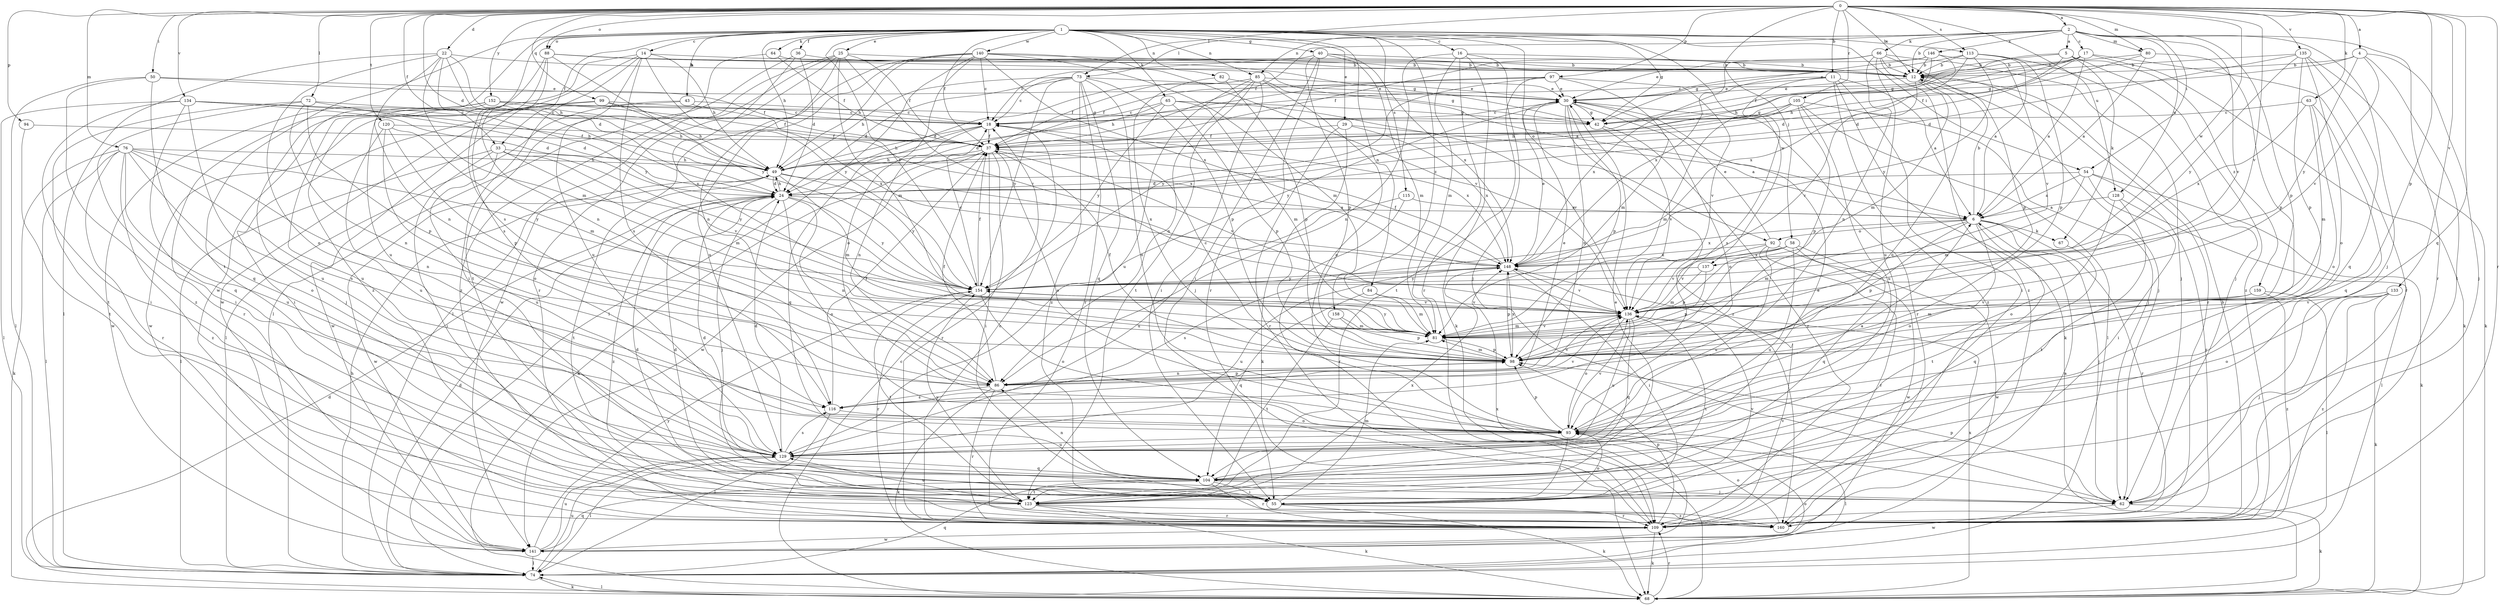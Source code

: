 strict digraph  {
0;
1;
2;
4;
5;
6;
11;
12;
14;
16;
17;
18;
22;
24;
25;
29;
30;
33;
36;
37;
40;
42;
43;
49;
50;
54;
55;
58;
62;
63;
64;
65;
66;
67;
68;
72;
73;
74;
76;
80;
81;
82;
84;
85;
86;
88;
92;
93;
94;
97;
98;
99;
104;
105;
109;
113;
115;
116;
120;
123;
128;
129;
133;
134;
135;
136;
137;
140;
141;
146;
148;
152;
154;
158;
159;
160;
0 -> 2  [label=a];
0 -> 4  [label=a];
0 -> 11  [label=b];
0 -> 12  [label=b];
0 -> 22  [label=d];
0 -> 24  [label=d];
0 -> 33  [label=f];
0 -> 50  [label=i];
0 -> 54  [label=i];
0 -> 58  [label=j];
0 -> 63  [label=k];
0 -> 72  [label=l];
0 -> 73  [label=l];
0 -> 76  [label=m];
0 -> 80  [label=m];
0 -> 88  [label=o];
0 -> 94  [label=p];
0 -> 97  [label=p];
0 -> 98  [label=p];
0 -> 99  [label=q];
0 -> 104  [label=q];
0 -> 105  [label=r];
0 -> 109  [label=r];
0 -> 113  [label=s];
0 -> 120  [label=t];
0 -> 128  [label=u];
0 -> 133  [label=v];
0 -> 134  [label=v];
0 -> 135  [label=v];
0 -> 136  [label=v];
0 -> 137  [label=w];
0 -> 152  [label=y];
1 -> 14  [label=c];
1 -> 16  [label=c];
1 -> 25  [label=e];
1 -> 29  [label=e];
1 -> 33  [label=f];
1 -> 36  [label=f];
1 -> 37  [label=f];
1 -> 40  [label=g];
1 -> 42  [label=g];
1 -> 43  [label=h];
1 -> 49  [label=h];
1 -> 54  [label=i];
1 -> 64  [label=k];
1 -> 65  [label=k];
1 -> 82  [label=n];
1 -> 84  [label=n];
1 -> 85  [label=n];
1 -> 88  [label=o];
1 -> 92  [label=o];
1 -> 113  [label=s];
1 -> 115  [label=s];
1 -> 116  [label=s];
1 -> 123  [label=t];
1 -> 137  [label=w];
1 -> 140  [label=w];
1 -> 141  [label=w];
1 -> 154  [label=y];
1 -> 158  [label=z];
2 -> 5  [label=a];
2 -> 12  [label=b];
2 -> 17  [label=c];
2 -> 37  [label=f];
2 -> 62  [label=j];
2 -> 66  [label=k];
2 -> 73  [label=l];
2 -> 80  [label=m];
2 -> 85  [label=n];
2 -> 98  [label=p];
2 -> 109  [label=r];
2 -> 128  [label=u];
2 -> 136  [label=v];
2 -> 146  [label=x];
4 -> 12  [label=b];
4 -> 42  [label=g];
4 -> 62  [label=j];
4 -> 123  [label=t];
4 -> 136  [label=v];
4 -> 154  [label=y];
5 -> 12  [label=b];
5 -> 18  [label=c];
5 -> 24  [label=d];
5 -> 67  [label=k];
5 -> 159  [label=z];
5 -> 160  [label=z];
6 -> 12  [label=b];
6 -> 62  [label=j];
6 -> 67  [label=k];
6 -> 81  [label=m];
6 -> 92  [label=o];
6 -> 93  [label=o];
6 -> 98  [label=p];
6 -> 109  [label=r];
6 -> 123  [label=t];
6 -> 148  [label=x];
11 -> 6  [label=a];
11 -> 30  [label=e];
11 -> 55  [label=i];
11 -> 68  [label=k];
11 -> 116  [label=s];
11 -> 148  [label=x];
11 -> 160  [label=z];
12 -> 30  [label=e];
12 -> 62  [label=j];
12 -> 81  [label=m];
12 -> 93  [label=o];
12 -> 109  [label=r];
12 -> 136  [label=v];
14 -> 12  [label=b];
14 -> 49  [label=h];
14 -> 55  [label=i];
14 -> 116  [label=s];
14 -> 129  [label=u];
14 -> 141  [label=w];
14 -> 154  [label=y];
14 -> 160  [label=z];
16 -> 12  [label=b];
16 -> 62  [label=j];
16 -> 68  [label=k];
16 -> 81  [label=m];
16 -> 86  [label=n];
16 -> 109  [label=r];
17 -> 6  [label=a];
17 -> 12  [label=b];
17 -> 24  [label=d];
17 -> 42  [label=g];
17 -> 49  [label=h];
17 -> 68  [label=k];
17 -> 109  [label=r];
18 -> 37  [label=f];
18 -> 49  [label=h];
18 -> 86  [label=n];
18 -> 104  [label=q];
18 -> 148  [label=x];
22 -> 12  [label=b];
22 -> 24  [label=d];
22 -> 49  [label=h];
22 -> 74  [label=l];
22 -> 81  [label=m];
22 -> 86  [label=n];
22 -> 93  [label=o];
22 -> 154  [label=y];
24 -> 6  [label=a];
24 -> 49  [label=h];
24 -> 62  [label=j];
24 -> 86  [label=n];
24 -> 93  [label=o];
24 -> 154  [label=y];
24 -> 160  [label=z];
25 -> 12  [label=b];
25 -> 37  [label=f];
25 -> 74  [label=l];
25 -> 81  [label=m];
25 -> 86  [label=n];
25 -> 109  [label=r];
25 -> 136  [label=v];
25 -> 160  [label=z];
29 -> 6  [label=a];
29 -> 37  [label=f];
29 -> 68  [label=k];
29 -> 109  [label=r];
29 -> 148  [label=x];
30 -> 18  [label=c];
30 -> 42  [label=g];
30 -> 86  [label=n];
30 -> 93  [label=o];
30 -> 98  [label=p];
30 -> 109  [label=r];
30 -> 154  [label=y];
30 -> 160  [label=z];
33 -> 49  [label=h];
33 -> 55  [label=i];
33 -> 74  [label=l];
33 -> 81  [label=m];
33 -> 129  [label=u];
33 -> 136  [label=v];
33 -> 154  [label=y];
36 -> 12  [label=b];
36 -> 24  [label=d];
36 -> 74  [label=l];
36 -> 136  [label=v];
37 -> 49  [label=h];
37 -> 55  [label=i];
37 -> 68  [label=k];
37 -> 93  [label=o];
37 -> 109  [label=r];
37 -> 136  [label=v];
37 -> 141  [label=w];
40 -> 12  [label=b];
40 -> 18  [label=c];
40 -> 55  [label=i];
40 -> 81  [label=m];
40 -> 98  [label=p];
40 -> 109  [label=r];
40 -> 148  [label=x];
42 -> 109  [label=r];
42 -> 136  [label=v];
43 -> 18  [label=c];
43 -> 74  [label=l];
43 -> 141  [label=w];
43 -> 148  [label=x];
49 -> 24  [label=d];
49 -> 81  [label=m];
49 -> 123  [label=t];
49 -> 141  [label=w];
49 -> 148  [label=x];
49 -> 154  [label=y];
50 -> 30  [label=e];
50 -> 37  [label=f];
50 -> 74  [label=l];
50 -> 104  [label=q];
50 -> 160  [label=z];
54 -> 6  [label=a];
54 -> 24  [label=d];
54 -> 55  [label=i];
54 -> 68  [label=k];
54 -> 81  [label=m];
54 -> 109  [label=r];
55 -> 24  [label=d];
55 -> 68  [label=k];
55 -> 81  [label=m];
55 -> 93  [label=o];
55 -> 109  [label=r];
55 -> 136  [label=v];
58 -> 98  [label=p];
58 -> 104  [label=q];
58 -> 129  [label=u];
58 -> 136  [label=v];
58 -> 141  [label=w];
58 -> 148  [label=x];
62 -> 68  [label=k];
62 -> 98  [label=p];
62 -> 141  [label=w];
63 -> 18  [label=c];
63 -> 81  [label=m];
63 -> 93  [label=o];
63 -> 104  [label=q];
63 -> 148  [label=x];
64 -> 12  [label=b];
64 -> 37  [label=f];
64 -> 123  [label=t];
65 -> 18  [label=c];
65 -> 24  [label=d];
65 -> 42  [label=g];
65 -> 81  [label=m];
65 -> 98  [label=p];
65 -> 136  [label=v];
65 -> 154  [label=y];
66 -> 12  [label=b];
66 -> 37  [label=f];
66 -> 62  [label=j];
66 -> 86  [label=n];
66 -> 98  [label=p];
66 -> 129  [label=u];
66 -> 148  [label=x];
66 -> 160  [label=z];
67 -> 104  [label=q];
68 -> 18  [label=c];
68 -> 24  [label=d];
68 -> 74  [label=l];
68 -> 109  [label=r];
68 -> 148  [label=x];
72 -> 18  [label=c];
72 -> 24  [label=d];
72 -> 55  [label=i];
72 -> 86  [label=n];
72 -> 98  [label=p];
72 -> 123  [label=t];
73 -> 18  [label=c];
73 -> 24  [label=d];
73 -> 30  [label=e];
73 -> 49  [label=h];
73 -> 93  [label=o];
73 -> 98  [label=p];
73 -> 104  [label=q];
73 -> 109  [label=r];
73 -> 154  [label=y];
73 -> 160  [label=z];
74 -> 24  [label=d];
74 -> 49  [label=h];
74 -> 68  [label=k];
74 -> 93  [label=o];
74 -> 104  [label=q];
74 -> 129  [label=u];
76 -> 49  [label=h];
76 -> 68  [label=k];
76 -> 74  [label=l];
76 -> 86  [label=n];
76 -> 93  [label=o];
76 -> 109  [label=r];
76 -> 116  [label=s];
76 -> 129  [label=u];
76 -> 154  [label=y];
76 -> 160  [label=z];
80 -> 6  [label=a];
80 -> 12  [label=b];
80 -> 37  [label=f];
80 -> 98  [label=p];
81 -> 98  [label=p];
81 -> 136  [label=v];
81 -> 154  [label=y];
82 -> 30  [label=e];
82 -> 62  [label=j];
82 -> 98  [label=p];
84 -> 81  [label=m];
84 -> 104  [label=q];
84 -> 136  [label=v];
85 -> 24  [label=d];
85 -> 30  [label=e];
85 -> 37  [label=f];
85 -> 42  [label=g];
85 -> 55  [label=i];
85 -> 86  [label=n];
85 -> 93  [label=o];
85 -> 123  [label=t];
85 -> 129  [label=u];
86 -> 30  [label=e];
86 -> 37  [label=f];
86 -> 68  [label=k];
86 -> 98  [label=p];
86 -> 109  [label=r];
86 -> 116  [label=s];
86 -> 136  [label=v];
88 -> 6  [label=a];
88 -> 12  [label=b];
88 -> 42  [label=g];
88 -> 86  [label=n];
88 -> 116  [label=s];
88 -> 129  [label=u];
88 -> 154  [label=y];
92 -> 30  [label=e];
92 -> 109  [label=r];
92 -> 129  [label=u];
92 -> 136  [label=v];
92 -> 141  [label=w];
92 -> 148  [label=x];
93 -> 6  [label=a];
93 -> 55  [label=i];
93 -> 74  [label=l];
93 -> 98  [label=p];
93 -> 129  [label=u];
93 -> 136  [label=v];
94 -> 37  [label=f];
94 -> 123  [label=t];
97 -> 30  [label=e];
97 -> 37  [label=f];
97 -> 49  [label=h];
97 -> 81  [label=m];
97 -> 123  [label=t];
97 -> 136  [label=v];
97 -> 154  [label=y];
98 -> 18  [label=c];
98 -> 37  [label=f];
98 -> 81  [label=m];
98 -> 86  [label=n];
98 -> 148  [label=x];
99 -> 18  [label=c];
99 -> 49  [label=h];
99 -> 55  [label=i];
99 -> 141  [label=w];
99 -> 148  [label=x];
104 -> 24  [label=d];
104 -> 30  [label=e];
104 -> 55  [label=i];
104 -> 62  [label=j];
104 -> 86  [label=n];
104 -> 109  [label=r];
104 -> 123  [label=t];
105 -> 42  [label=g];
105 -> 49  [label=h];
105 -> 62  [label=j];
105 -> 74  [label=l];
105 -> 81  [label=m];
105 -> 98  [label=p];
105 -> 129  [label=u];
109 -> 12  [label=b];
109 -> 18  [label=c];
109 -> 68  [label=k];
109 -> 98  [label=p];
109 -> 136  [label=v];
109 -> 141  [label=w];
113 -> 6  [label=a];
113 -> 12  [label=b];
113 -> 30  [label=e];
113 -> 62  [label=j];
113 -> 98  [label=p];
113 -> 148  [label=x];
113 -> 154  [label=y];
115 -> 6  [label=a];
115 -> 109  [label=r];
115 -> 129  [label=u];
116 -> 37  [label=f];
116 -> 74  [label=l];
116 -> 93  [label=o];
116 -> 136  [label=v];
120 -> 37  [label=f];
120 -> 81  [label=m];
120 -> 93  [label=o];
120 -> 98  [label=p];
120 -> 129  [label=u];
123 -> 24  [label=d];
123 -> 30  [label=e];
123 -> 68  [label=k];
123 -> 109  [label=r];
123 -> 129  [label=u];
123 -> 148  [label=x];
123 -> 154  [label=y];
123 -> 160  [label=z];
128 -> 6  [label=a];
128 -> 74  [label=l];
128 -> 93  [label=o];
128 -> 123  [label=t];
129 -> 24  [label=d];
129 -> 74  [label=l];
129 -> 104  [label=q];
129 -> 116  [label=s];
133 -> 62  [label=j];
133 -> 68  [label=k];
133 -> 93  [label=o];
133 -> 136  [label=v];
133 -> 160  [label=z];
134 -> 18  [label=c];
134 -> 24  [label=d];
134 -> 49  [label=h];
134 -> 55  [label=i];
134 -> 74  [label=l];
134 -> 104  [label=q];
134 -> 129  [label=u];
135 -> 12  [label=b];
135 -> 24  [label=d];
135 -> 68  [label=k];
135 -> 93  [label=o];
135 -> 98  [label=p];
135 -> 104  [label=q];
135 -> 154  [label=y];
136 -> 81  [label=m];
136 -> 93  [label=o];
136 -> 104  [label=q];
136 -> 123  [label=t];
136 -> 129  [label=u];
137 -> 81  [label=m];
137 -> 98  [label=p];
137 -> 154  [label=y];
140 -> 12  [label=b];
140 -> 18  [label=c];
140 -> 49  [label=h];
140 -> 74  [label=l];
140 -> 81  [label=m];
140 -> 93  [label=o];
140 -> 129  [label=u];
140 -> 136  [label=v];
140 -> 141  [label=w];
140 -> 148  [label=x];
141 -> 74  [label=l];
141 -> 104  [label=q];
141 -> 129  [label=u];
141 -> 148  [label=x];
141 -> 154  [label=y];
146 -> 12  [label=b];
146 -> 30  [label=e];
146 -> 37  [label=f];
146 -> 42  [label=g];
146 -> 49  [label=h];
146 -> 136  [label=v];
148 -> 30  [label=e];
148 -> 37  [label=f];
148 -> 55  [label=i];
148 -> 98  [label=p];
148 -> 116  [label=s];
148 -> 129  [label=u];
148 -> 136  [label=v];
148 -> 154  [label=y];
152 -> 18  [label=c];
152 -> 37  [label=f];
152 -> 42  [label=g];
152 -> 49  [label=h];
152 -> 62  [label=j];
152 -> 109  [label=r];
152 -> 129  [label=u];
152 -> 141  [label=w];
154 -> 18  [label=c];
154 -> 37  [label=f];
154 -> 93  [label=o];
154 -> 109  [label=r];
154 -> 123  [label=t];
154 -> 136  [label=v];
158 -> 81  [label=m];
158 -> 98  [label=p];
158 -> 123  [label=t];
159 -> 74  [label=l];
159 -> 81  [label=m];
159 -> 136  [label=v];
159 -> 160  [label=z];
160 -> 6  [label=a];
160 -> 93  [label=o];
}

